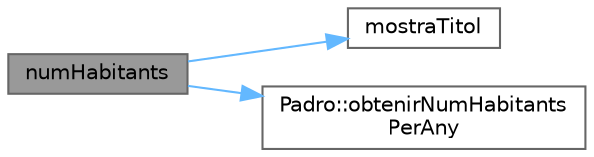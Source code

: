 digraph "numHabitants"
{
 // LATEX_PDF_SIZE
  bgcolor="transparent";
  edge [fontname=Helvetica,fontsize=10,labelfontname=Helvetica,labelfontsize=10];
  node [fontname=Helvetica,fontsize=10,shape=box,height=0.2,width=0.4];
  rankdir="LR";
  Node1 [id="Node000001",label="numHabitants",height=0.2,width=0.4,color="gray40", fillcolor="grey60", style="filled", fontcolor="black",tooltip="Obtiene el número de habitantes por año y muestra el promedio."];
  Node1 -> Node2 [id="edge3_Node000001_Node000002",color="steelblue1",style="solid",tooltip=" "];
  Node2 [id="Node000002",label="mostraTitol",height=0.2,width=0.4,color="grey40", fillcolor="white", style="filled",URL="$main_8cpp.html#a420b8957ed42067e3039759a0d0130c4",tooltip="Muestra el título de una sección con un formato especial."];
  Node1 -> Node3 [id="edge4_Node000001_Node000003",color="steelblue1",style="solid",tooltip=" "];
  Node3 [id="Node000003",label="Padro::obtenirNumHabitants\lPerAny",height=0.2,width=0.4,color="grey40", fillcolor="white", style="filled",URL="$class_padro.html#a59658d3507d7bd123aecc71b146256f0",tooltip="Obtiene el número total de habitantes por año."];
}
